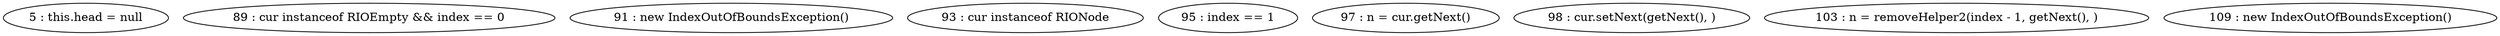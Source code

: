 digraph G {
"5 : this.head = null"
"89 : cur instanceof RIOEmpty && index == 0"
"91 : new IndexOutOfBoundsException()"
"93 : cur instanceof RIONode"
"95 : index == 1"
"97 : n = cur.getNext()"
"98 : cur.setNext(getNext(), )"
"103 : n = removeHelper2(index - 1, getNext(), )"
"109 : new IndexOutOfBoundsException()"
}